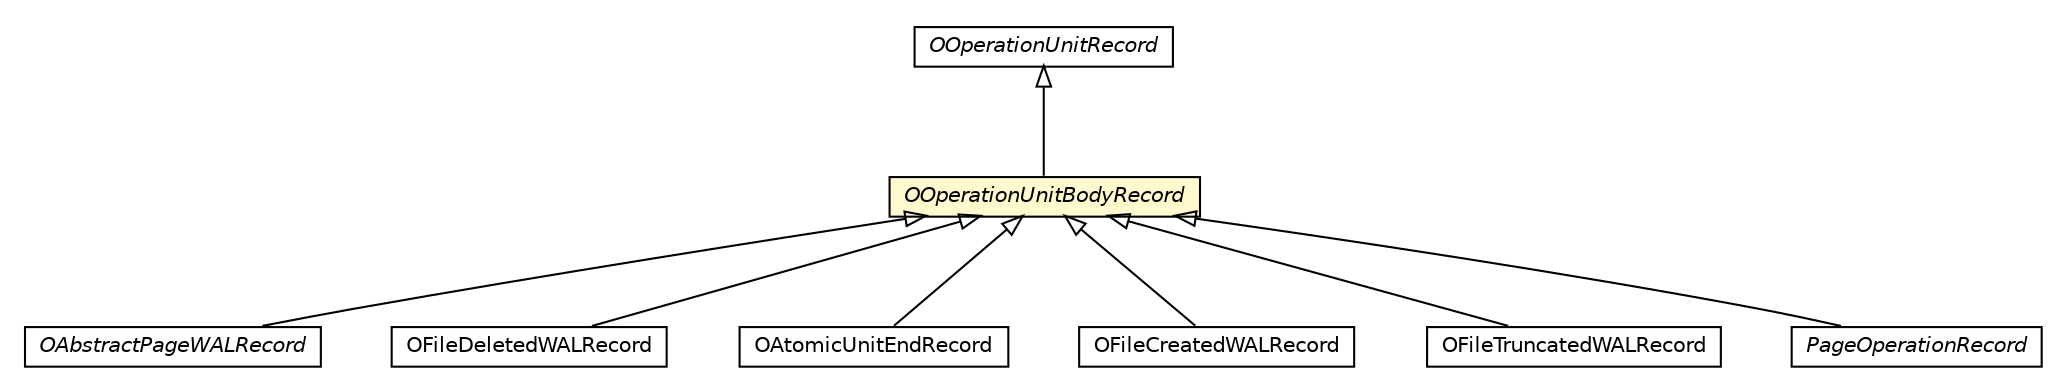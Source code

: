 #!/usr/local/bin/dot
#
# Class diagram 
# Generated by UMLGraph version R5_6-24-gf6e263 (http://www.umlgraph.org/)
#

digraph G {
	edge [fontname="Helvetica",fontsize=10,labelfontname="Helvetica",labelfontsize=10];
	node [fontname="Helvetica",fontsize=10,shape=plaintext];
	nodesep=0.25;
	ranksep=0.5;
	// com.orientechnologies.orient.core.storage.impl.local.paginated.wal.OAbstractPageWALRecord
	c5069042 [label=<<table title="com.orientechnologies.orient.core.storage.impl.local.paginated.wal.OAbstractPageWALRecord" border="0" cellborder="1" cellspacing="0" cellpadding="2" port="p" href="./OAbstractPageWALRecord.html">
		<tr><td><table border="0" cellspacing="0" cellpadding="1">
<tr><td align="center" balign="center"><font face="Helvetica-Oblique"> OAbstractPageWALRecord </font></td></tr>
		</table></td></tr>
		</table>>, URL="./OAbstractPageWALRecord.html", fontname="Helvetica", fontcolor="black", fontsize=10.0];
	// com.orientechnologies.orient.core.storage.impl.local.paginated.wal.OOperationUnitRecord
	c5069043 [label=<<table title="com.orientechnologies.orient.core.storage.impl.local.paginated.wal.OOperationUnitRecord" border="0" cellborder="1" cellspacing="0" cellpadding="2" port="p" href="./OOperationUnitRecord.html">
		<tr><td><table border="0" cellspacing="0" cellpadding="1">
<tr><td align="center" balign="center"><font face="Helvetica-Oblique"> OOperationUnitRecord </font></td></tr>
		</table></td></tr>
		</table>>, URL="./OOperationUnitRecord.html", fontname="Helvetica", fontcolor="black", fontsize=10.0];
	// com.orientechnologies.orient.core.storage.impl.local.paginated.wal.OFileDeletedWALRecord
	c5069048 [label=<<table title="com.orientechnologies.orient.core.storage.impl.local.paginated.wal.OFileDeletedWALRecord" border="0" cellborder="1" cellspacing="0" cellpadding="2" port="p" href="./OFileDeletedWALRecord.html">
		<tr><td><table border="0" cellspacing="0" cellpadding="1">
<tr><td align="center" balign="center"> OFileDeletedWALRecord </td></tr>
		</table></td></tr>
		</table>>, URL="./OFileDeletedWALRecord.html", fontname="Helvetica", fontcolor="black", fontsize=10.0];
	// com.orientechnologies.orient.core.storage.impl.local.paginated.wal.OAtomicUnitEndRecord
	c5069055 [label=<<table title="com.orientechnologies.orient.core.storage.impl.local.paginated.wal.OAtomicUnitEndRecord" border="0" cellborder="1" cellspacing="0" cellpadding="2" port="p" href="./OAtomicUnitEndRecord.html">
		<tr><td><table border="0" cellspacing="0" cellpadding="1">
<tr><td align="center" balign="center"> OAtomicUnitEndRecord </td></tr>
		</table></td></tr>
		</table>>, URL="./OAtomicUnitEndRecord.html", fontname="Helvetica", fontcolor="black", fontsize=10.0];
	// com.orientechnologies.orient.core.storage.impl.local.paginated.wal.OFileCreatedWALRecord
	c5069058 [label=<<table title="com.orientechnologies.orient.core.storage.impl.local.paginated.wal.OFileCreatedWALRecord" border="0" cellborder="1" cellspacing="0" cellpadding="2" port="p" href="./OFileCreatedWALRecord.html">
		<tr><td><table border="0" cellspacing="0" cellpadding="1">
<tr><td align="center" balign="center"> OFileCreatedWALRecord </td></tr>
		</table></td></tr>
		</table>>, URL="./OFileCreatedWALRecord.html", fontname="Helvetica", fontcolor="black", fontsize=10.0];
	// com.orientechnologies.orient.core.storage.impl.local.paginated.wal.OOperationUnitBodyRecord
	c5069061 [label=<<table title="com.orientechnologies.orient.core.storage.impl.local.paginated.wal.OOperationUnitBodyRecord" border="0" cellborder="1" cellspacing="0" cellpadding="2" port="p" bgcolor="lemonChiffon" href="./OOperationUnitBodyRecord.html">
		<tr><td><table border="0" cellspacing="0" cellpadding="1">
<tr><td align="center" balign="center"><font face="Helvetica-Oblique"> OOperationUnitBodyRecord </font></td></tr>
		</table></td></tr>
		</table>>, URL="./OOperationUnitBodyRecord.html", fontname="Helvetica", fontcolor="black", fontsize=10.0];
	// com.orientechnologies.orient.core.storage.impl.local.paginated.wal.OFileTruncatedWALRecord
	c5069064 [label=<<table title="com.orientechnologies.orient.core.storage.impl.local.paginated.wal.OFileTruncatedWALRecord" border="0" cellborder="1" cellspacing="0" cellpadding="2" port="p" href="./OFileTruncatedWALRecord.html">
		<tr><td><table border="0" cellspacing="0" cellpadding="1">
<tr><td align="center" balign="center"> OFileTruncatedWALRecord </td></tr>
		</table></td></tr>
		</table>>, URL="./OFileTruncatedWALRecord.html", fontname="Helvetica", fontcolor="black", fontsize=10.0];
	// com.orientechnologies.orient.core.storage.impl.local.paginated.wal.po.PageOperationRecord
	c5069085 [label=<<table title="com.orientechnologies.orient.core.storage.impl.local.paginated.wal.po.PageOperationRecord" border="0" cellborder="1" cellspacing="0" cellpadding="2" port="p" href="./po/PageOperationRecord.html">
		<tr><td><table border="0" cellspacing="0" cellpadding="1">
<tr><td align="center" balign="center"><font face="Helvetica-Oblique"> PageOperationRecord </font></td></tr>
		</table></td></tr>
		</table>>, URL="./po/PageOperationRecord.html", fontname="Helvetica", fontcolor="black", fontsize=10.0];
	//com.orientechnologies.orient.core.storage.impl.local.paginated.wal.OAbstractPageWALRecord extends com.orientechnologies.orient.core.storage.impl.local.paginated.wal.OOperationUnitBodyRecord
	c5069061:p -> c5069042:p [dir=back,arrowtail=empty];
	//com.orientechnologies.orient.core.storage.impl.local.paginated.wal.OFileDeletedWALRecord extends com.orientechnologies.orient.core.storage.impl.local.paginated.wal.OOperationUnitBodyRecord
	c5069061:p -> c5069048:p [dir=back,arrowtail=empty];
	//com.orientechnologies.orient.core.storage.impl.local.paginated.wal.OAtomicUnitEndRecord extends com.orientechnologies.orient.core.storage.impl.local.paginated.wal.OOperationUnitBodyRecord
	c5069061:p -> c5069055:p [dir=back,arrowtail=empty];
	//com.orientechnologies.orient.core.storage.impl.local.paginated.wal.OFileCreatedWALRecord extends com.orientechnologies.orient.core.storage.impl.local.paginated.wal.OOperationUnitBodyRecord
	c5069061:p -> c5069058:p [dir=back,arrowtail=empty];
	//com.orientechnologies.orient.core.storage.impl.local.paginated.wal.OOperationUnitBodyRecord extends com.orientechnologies.orient.core.storage.impl.local.paginated.wal.OOperationUnitRecord
	c5069043:p -> c5069061:p [dir=back,arrowtail=empty];
	//com.orientechnologies.orient.core.storage.impl.local.paginated.wal.OFileTruncatedWALRecord extends com.orientechnologies.orient.core.storage.impl.local.paginated.wal.OOperationUnitBodyRecord
	c5069061:p -> c5069064:p [dir=back,arrowtail=empty];
	//com.orientechnologies.orient.core.storage.impl.local.paginated.wal.po.PageOperationRecord extends com.orientechnologies.orient.core.storage.impl.local.paginated.wal.OOperationUnitBodyRecord
	c5069061:p -> c5069085:p [dir=back,arrowtail=empty];
}

